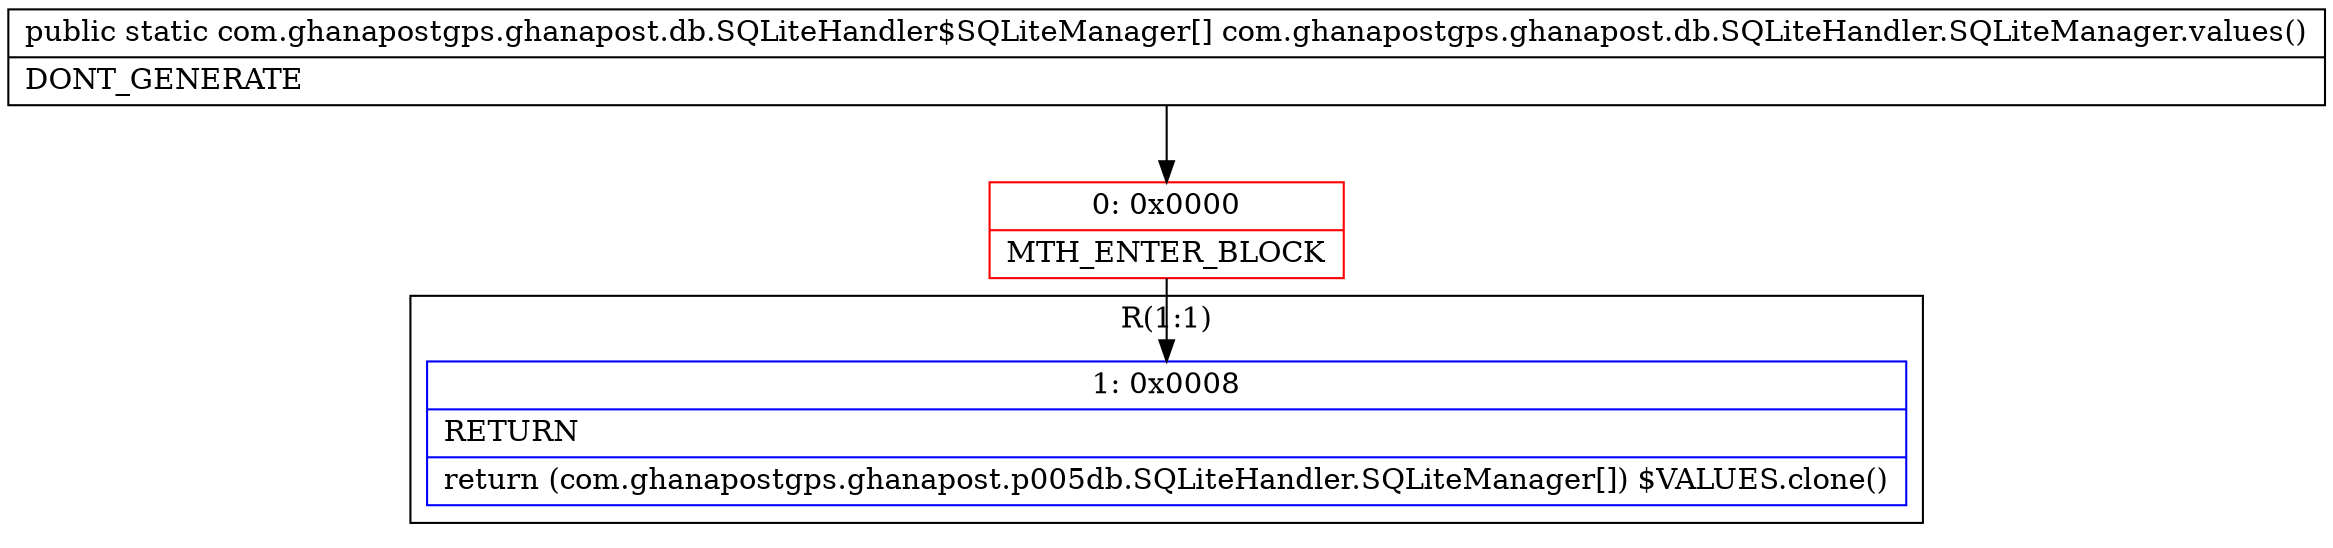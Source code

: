 digraph "CFG forcom.ghanapostgps.ghanapost.db.SQLiteHandler.SQLiteManager.values()[Lcom\/ghanapostgps\/ghanapost\/db\/SQLiteHandler$SQLiteManager;" {
subgraph cluster_Region_2072637380 {
label = "R(1:1)";
node [shape=record,color=blue];
Node_1 [shape=record,label="{1\:\ 0x0008|RETURN\l|return (com.ghanapostgps.ghanapost.p005db.SQLiteHandler.SQLiteManager[]) $VALUES.clone()\l}"];
}
Node_0 [shape=record,color=red,label="{0\:\ 0x0000|MTH_ENTER_BLOCK\l}"];
MethodNode[shape=record,label="{public static com.ghanapostgps.ghanapost.db.SQLiteHandler$SQLiteManager[] com.ghanapostgps.ghanapost.db.SQLiteHandler.SQLiteManager.values()  | DONT_GENERATE\l}"];
MethodNode -> Node_0;
Node_0 -> Node_1;
}

